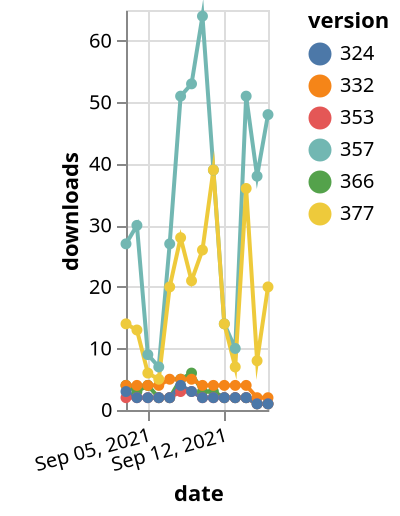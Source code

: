 {"$schema": "https://vega.github.io/schema/vega-lite/v5.json", "description": "A simple bar chart with embedded data.", "data": {"values": [{"date": "2021-09-03", "total": 5006, "delta": 4, "version": "366"}, {"date": "2021-09-04", "total": 5009, "delta": 3, "version": "366"}, {"date": "2021-09-05", "total": 5013, "delta": 4, "version": "366"}, {"date": "2021-09-06", "total": 5015, "delta": 2, "version": "366"}, {"date": "2021-09-07", "total": 5017, "delta": 2, "version": "366"}, {"date": "2021-09-08", "total": 5022, "delta": 5, "version": "366"}, {"date": "2021-09-09", "total": 5028, "delta": 6, "version": "366"}, {"date": "2021-09-10", "total": 5031, "delta": 3, "version": "366"}, {"date": "2021-09-11", "total": 5034, "delta": 3, "version": "366"}, {"date": "2021-09-12", "total": 5036, "delta": 2, "version": "366"}, {"date": "2021-09-13", "total": 5038, "delta": 2, "version": "366"}, {"date": "2021-09-14", "total": 5040, "delta": 2, "version": "366"}, {"date": "2021-09-15", "total": 5041, "delta": 1, "version": "366"}, {"date": "2021-09-16", "total": 5042, "delta": 1, "version": "366"}, {"date": "2021-09-03", "total": 28974, "delta": 27, "version": "357"}, {"date": "2021-09-04", "total": 29004, "delta": 30, "version": "357"}, {"date": "2021-09-05", "total": 29013, "delta": 9, "version": "357"}, {"date": "2021-09-06", "total": 29020, "delta": 7, "version": "357"}, {"date": "2021-09-07", "total": 29047, "delta": 27, "version": "357"}, {"date": "2021-09-08", "total": 29098, "delta": 51, "version": "357"}, {"date": "2021-09-09", "total": 29151, "delta": 53, "version": "357"}, {"date": "2021-09-10", "total": 29215, "delta": 64, "version": "357"}, {"date": "2021-09-11", "total": 29254, "delta": 39, "version": "357"}, {"date": "2021-09-12", "total": 29268, "delta": 14, "version": "357"}, {"date": "2021-09-13", "total": 29278, "delta": 10, "version": "357"}, {"date": "2021-09-14", "total": 29329, "delta": 51, "version": "357"}, {"date": "2021-09-15", "total": 29367, "delta": 38, "version": "357"}, {"date": "2021-09-16", "total": 29415, "delta": 48, "version": "357"}, {"date": "2021-09-03", "total": 8663, "delta": 4, "version": "332"}, {"date": "2021-09-04", "total": 8667, "delta": 4, "version": "332"}, {"date": "2021-09-05", "total": 8671, "delta": 4, "version": "332"}, {"date": "2021-09-06", "total": 8675, "delta": 4, "version": "332"}, {"date": "2021-09-07", "total": 8680, "delta": 5, "version": "332"}, {"date": "2021-09-08", "total": 8685, "delta": 5, "version": "332"}, {"date": "2021-09-09", "total": 8690, "delta": 5, "version": "332"}, {"date": "2021-09-10", "total": 8694, "delta": 4, "version": "332"}, {"date": "2021-09-11", "total": 8698, "delta": 4, "version": "332"}, {"date": "2021-09-12", "total": 8702, "delta": 4, "version": "332"}, {"date": "2021-09-13", "total": 8706, "delta": 4, "version": "332"}, {"date": "2021-09-14", "total": 8710, "delta": 4, "version": "332"}, {"date": "2021-09-15", "total": 8712, "delta": 2, "version": "332"}, {"date": "2021-09-16", "total": 8714, "delta": 2, "version": "332"}, {"date": "2021-09-03", "total": 14567, "delta": 14, "version": "377"}, {"date": "2021-09-04", "total": 14580, "delta": 13, "version": "377"}, {"date": "2021-09-05", "total": 14586, "delta": 6, "version": "377"}, {"date": "2021-09-06", "total": 14591, "delta": 5, "version": "377"}, {"date": "2021-09-07", "total": 14611, "delta": 20, "version": "377"}, {"date": "2021-09-08", "total": 14639, "delta": 28, "version": "377"}, {"date": "2021-09-09", "total": 14660, "delta": 21, "version": "377"}, {"date": "2021-09-10", "total": 14686, "delta": 26, "version": "377"}, {"date": "2021-09-11", "total": 14725, "delta": 39, "version": "377"}, {"date": "2021-09-12", "total": 14739, "delta": 14, "version": "377"}, {"date": "2021-09-13", "total": 14746, "delta": 7, "version": "377"}, {"date": "2021-09-14", "total": 14782, "delta": 36, "version": "377"}, {"date": "2021-09-15", "total": 14790, "delta": 8, "version": "377"}, {"date": "2021-09-16", "total": 14810, "delta": 20, "version": "377"}, {"date": "2021-09-03", "total": 3067, "delta": 2, "version": "353"}, {"date": "2021-09-04", "total": 3069, "delta": 2, "version": "353"}, {"date": "2021-09-05", "total": 3071, "delta": 2, "version": "353"}, {"date": "2021-09-06", "total": 3073, "delta": 2, "version": "353"}, {"date": "2021-09-07", "total": 3075, "delta": 2, "version": "353"}, {"date": "2021-09-08", "total": 3078, "delta": 3, "version": "353"}, {"date": "2021-09-09", "total": 3081, "delta": 3, "version": "353"}, {"date": "2021-09-10", "total": 3083, "delta": 2, "version": "353"}, {"date": "2021-09-11", "total": 3085, "delta": 2, "version": "353"}, {"date": "2021-09-12", "total": 3087, "delta": 2, "version": "353"}, {"date": "2021-09-13", "total": 3089, "delta": 2, "version": "353"}, {"date": "2021-09-14", "total": 3091, "delta": 2, "version": "353"}, {"date": "2021-09-15", "total": 3092, "delta": 1, "version": "353"}, {"date": "2021-09-16", "total": 3093, "delta": 1, "version": "353"}, {"date": "2021-09-03", "total": 6991, "delta": 3, "version": "324"}, {"date": "2021-09-04", "total": 6993, "delta": 2, "version": "324"}, {"date": "2021-09-05", "total": 6995, "delta": 2, "version": "324"}, {"date": "2021-09-06", "total": 6997, "delta": 2, "version": "324"}, {"date": "2021-09-07", "total": 6999, "delta": 2, "version": "324"}, {"date": "2021-09-08", "total": 7003, "delta": 4, "version": "324"}, {"date": "2021-09-09", "total": 7006, "delta": 3, "version": "324"}, {"date": "2021-09-10", "total": 7008, "delta": 2, "version": "324"}, {"date": "2021-09-11", "total": 7010, "delta": 2, "version": "324"}, {"date": "2021-09-12", "total": 7012, "delta": 2, "version": "324"}, {"date": "2021-09-13", "total": 7014, "delta": 2, "version": "324"}, {"date": "2021-09-14", "total": 7016, "delta": 2, "version": "324"}, {"date": "2021-09-15", "total": 7017, "delta": 1, "version": "324"}, {"date": "2021-09-16", "total": 7018, "delta": 1, "version": "324"}]}, "width": "container", "mark": {"type": "line", "point": {"filled": true}}, "encoding": {"x": {"field": "date", "type": "temporal", "timeUnit": "yearmonthdate", "title": "date", "axis": {"labelAngle": -15}}, "y": {"field": "delta", "type": "quantitative", "title": "downloads"}, "color": {"field": "version", "type": "nominal"}, "tooltip": {"field": "delta"}}}